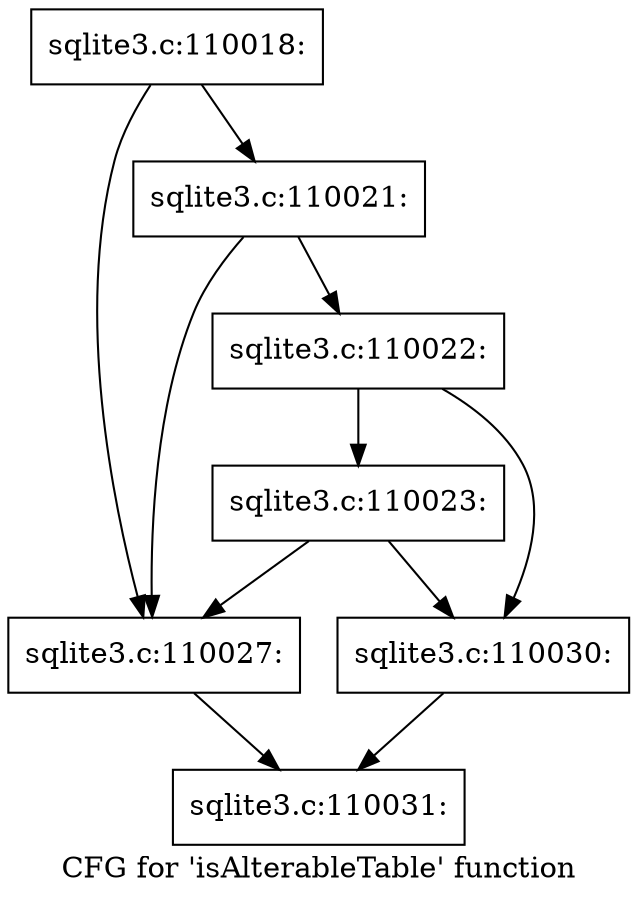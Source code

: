 digraph "CFG for 'isAlterableTable' function" {
	label="CFG for 'isAlterableTable' function";

	Node0x55c0f5f153a0 [shape=record,label="{sqlite3.c:110018:}"];
	Node0x55c0f5f153a0 -> Node0x55c0fa3823f0;
	Node0x55c0f5f153a0 -> Node0x55c0fa370a10;
	Node0x55c0fa370a10 [shape=record,label="{sqlite3.c:110021:}"];
	Node0x55c0fa370a10 -> Node0x55c0fa3823f0;
	Node0x55c0fa370a10 -> Node0x55c0fa370990;
	Node0x55c0fa370990 [shape=record,label="{sqlite3.c:110022:}"];
	Node0x55c0fa370990 -> Node0x55c0fa382e80;
	Node0x55c0fa370990 -> Node0x55c0fa382500;
	Node0x55c0fa382e80 [shape=record,label="{sqlite3.c:110023:}"];
	Node0x55c0fa382e80 -> Node0x55c0fa3823f0;
	Node0x55c0fa382e80 -> Node0x55c0fa382500;
	Node0x55c0fa3823f0 [shape=record,label="{sqlite3.c:110027:}"];
	Node0x55c0fa3823f0 -> Node0x55c0fa37fc20;
	Node0x55c0fa382500 [shape=record,label="{sqlite3.c:110030:}"];
	Node0x55c0fa382500 -> Node0x55c0fa37fc20;
	Node0x55c0fa37fc20 [shape=record,label="{sqlite3.c:110031:}"];
}
